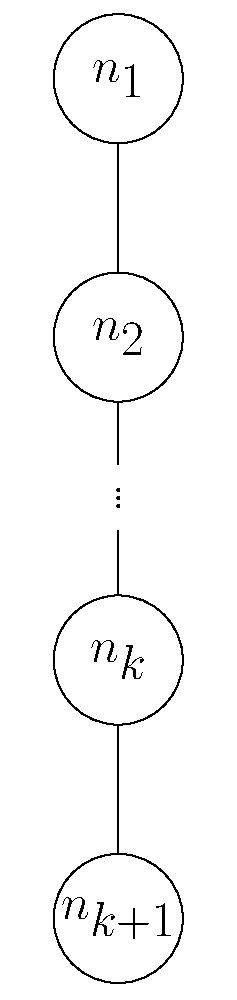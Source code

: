 size(500,500);

pair root = (0,0);

real radius = .125;

real level = -4*radius;

string[] node_names = {"$n_1$","$n_2$","$n_k$","$n_{k+1}$"};

real node(int i, real r = radius){
    if (i>=2){
        return -2*(i+.25)*2*radius;
    }
    return -2*i*2*radius;
}

for(int i=0;i<3; ++i){
    pair p = (0,node(i));
    pair pp = (0,node(i+1));
    draw(p -- pp);
}

for(int i=0;i<4; ++i){
    pair p = (0,node(i));
    fill(circle(p,radius),white);
    draw(circle(p,radius));
    label(node_names[i],p,fontsize(300));
}

fill(circle((0,node(2)+.325-.01),radius/2),white);

label("$\Huge\vdots$",(0,node(2)+.325),fontsize(300));